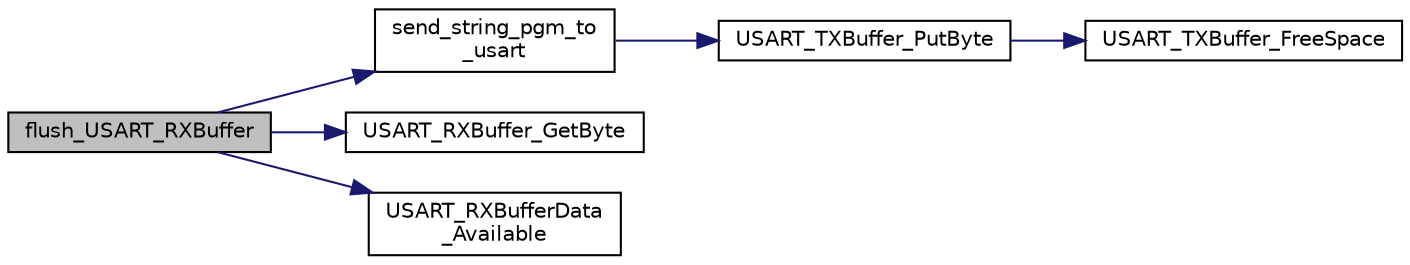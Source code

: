 digraph "flush_USART_RXBuffer"
{
  edge [fontname="Helvetica",fontsize="10",labelfontname="Helvetica",labelfontsize="10"];
  node [fontname="Helvetica",fontsize="10",shape=record];
  rankdir="LR";
  Node0 [label="flush_USART_RXBuffer",height=0.2,width=0.4,color="black", fillcolor="grey75", style="filled", fontcolor="black"];
  Node0 -> Node1 [color="midnightblue",fontsize="10",style="solid",fontname="Helvetica"];
  Node1 [label="send_string_pgm_to\l_usart",height=0.2,width=0.4,color="black", fillcolor="white", style="filled",URL="$_u_a_r_t_8c.html#ad7bb1da26c447116e627aef512f5fc84",tooltip="This Method uses the Program Space for e.g. Debug Strings and sends them to the given USART..."];
  Node1 -> Node2 [color="midnightblue",fontsize="10",style="solid",fontname="Helvetica"];
  Node2 [label="USART_TXBuffer_PutByte",height=0.2,width=0.4,color="black", fillcolor="white", style="filled",URL="$usart__driver_8c.html#ac6a0c12350c501c1b8189aca778f5129",tooltip="Put data (5-8 bit character). "];
  Node2 -> Node3 [color="midnightblue",fontsize="10",style="solid",fontname="Helvetica"];
  Node3 [label="USART_TXBuffer_FreeSpace",height=0.2,width=0.4,color="black", fillcolor="white", style="filled",URL="$usart__driver_8c.html#aecbd49900666abf476cf5cce10fb372a",tooltip="Test if there is data in the transmitter software buffer. "];
  Node0 -> Node4 [color="midnightblue",fontsize="10",style="solid",fontname="Helvetica"];
  Node4 [label="USART_RXBuffer_GetByte",height=0.2,width=0.4,color="black", fillcolor="white", style="filled",URL="$usart__driver_8c.html#a36cca099e37ec451e52efebe4c60180e",tooltip="Get received data (5-8 bit character). "];
  Node0 -> Node5 [color="midnightblue",fontsize="10",style="solid",fontname="Helvetica"];
  Node5 [label="USART_RXBufferData\l_Available",height=0.2,width=0.4,color="black", fillcolor="white", style="filled",URL="$usart__driver_8c.html#ac65d5461255def6cd49b05a88d5aa411",tooltip="Test if there is data in the receive software buffer. "];
}
